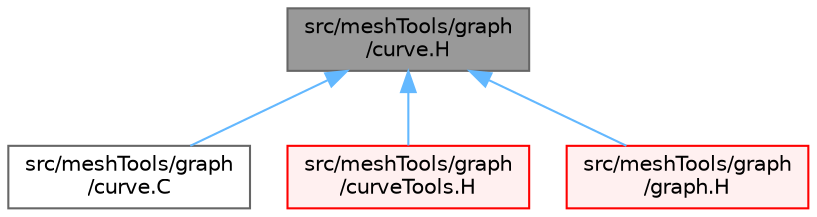 digraph "src/meshTools/graph/curve.H"
{
 // LATEX_PDF_SIZE
  bgcolor="transparent";
  edge [fontname=Helvetica,fontsize=10,labelfontname=Helvetica,labelfontsize=10];
  node [fontname=Helvetica,fontsize=10,shape=box,height=0.2,width=0.4];
  Node1 [id="Node000001",label="src/meshTools/graph\l/curve.H",height=0.2,width=0.4,color="gray40", fillcolor="grey60", style="filled", fontcolor="black",tooltip=" "];
  Node1 -> Node2 [id="edge1_Node000001_Node000002",dir="back",color="steelblue1",style="solid",tooltip=" "];
  Node2 [id="Node000002",label="src/meshTools/graph\l/curve.C",height=0.2,width=0.4,color="grey40", fillcolor="white", style="filled",URL="$curve_8C.html",tooltip=" "];
  Node1 -> Node3 [id="edge2_Node000001_Node000003",dir="back",color="steelblue1",style="solid",tooltip=" "];
  Node3 [id="Node000003",label="src/meshTools/graph\l/curveTools.H",height=0.2,width=0.4,color="red", fillcolor="#FFF0F0", style="filled",URL="$curveTools_8H.html",tooltip=" "];
  Node1 -> Node5 [id="edge3_Node000001_Node000005",dir="back",color="steelblue1",style="solid",tooltip=" "];
  Node5 [id="Node000005",label="src/meshTools/graph\l/graph.H",height=0.2,width=0.4,color="red", fillcolor="#FFF0F0", style="filled",URL="$graph_8H.html",tooltip=" "];
}
